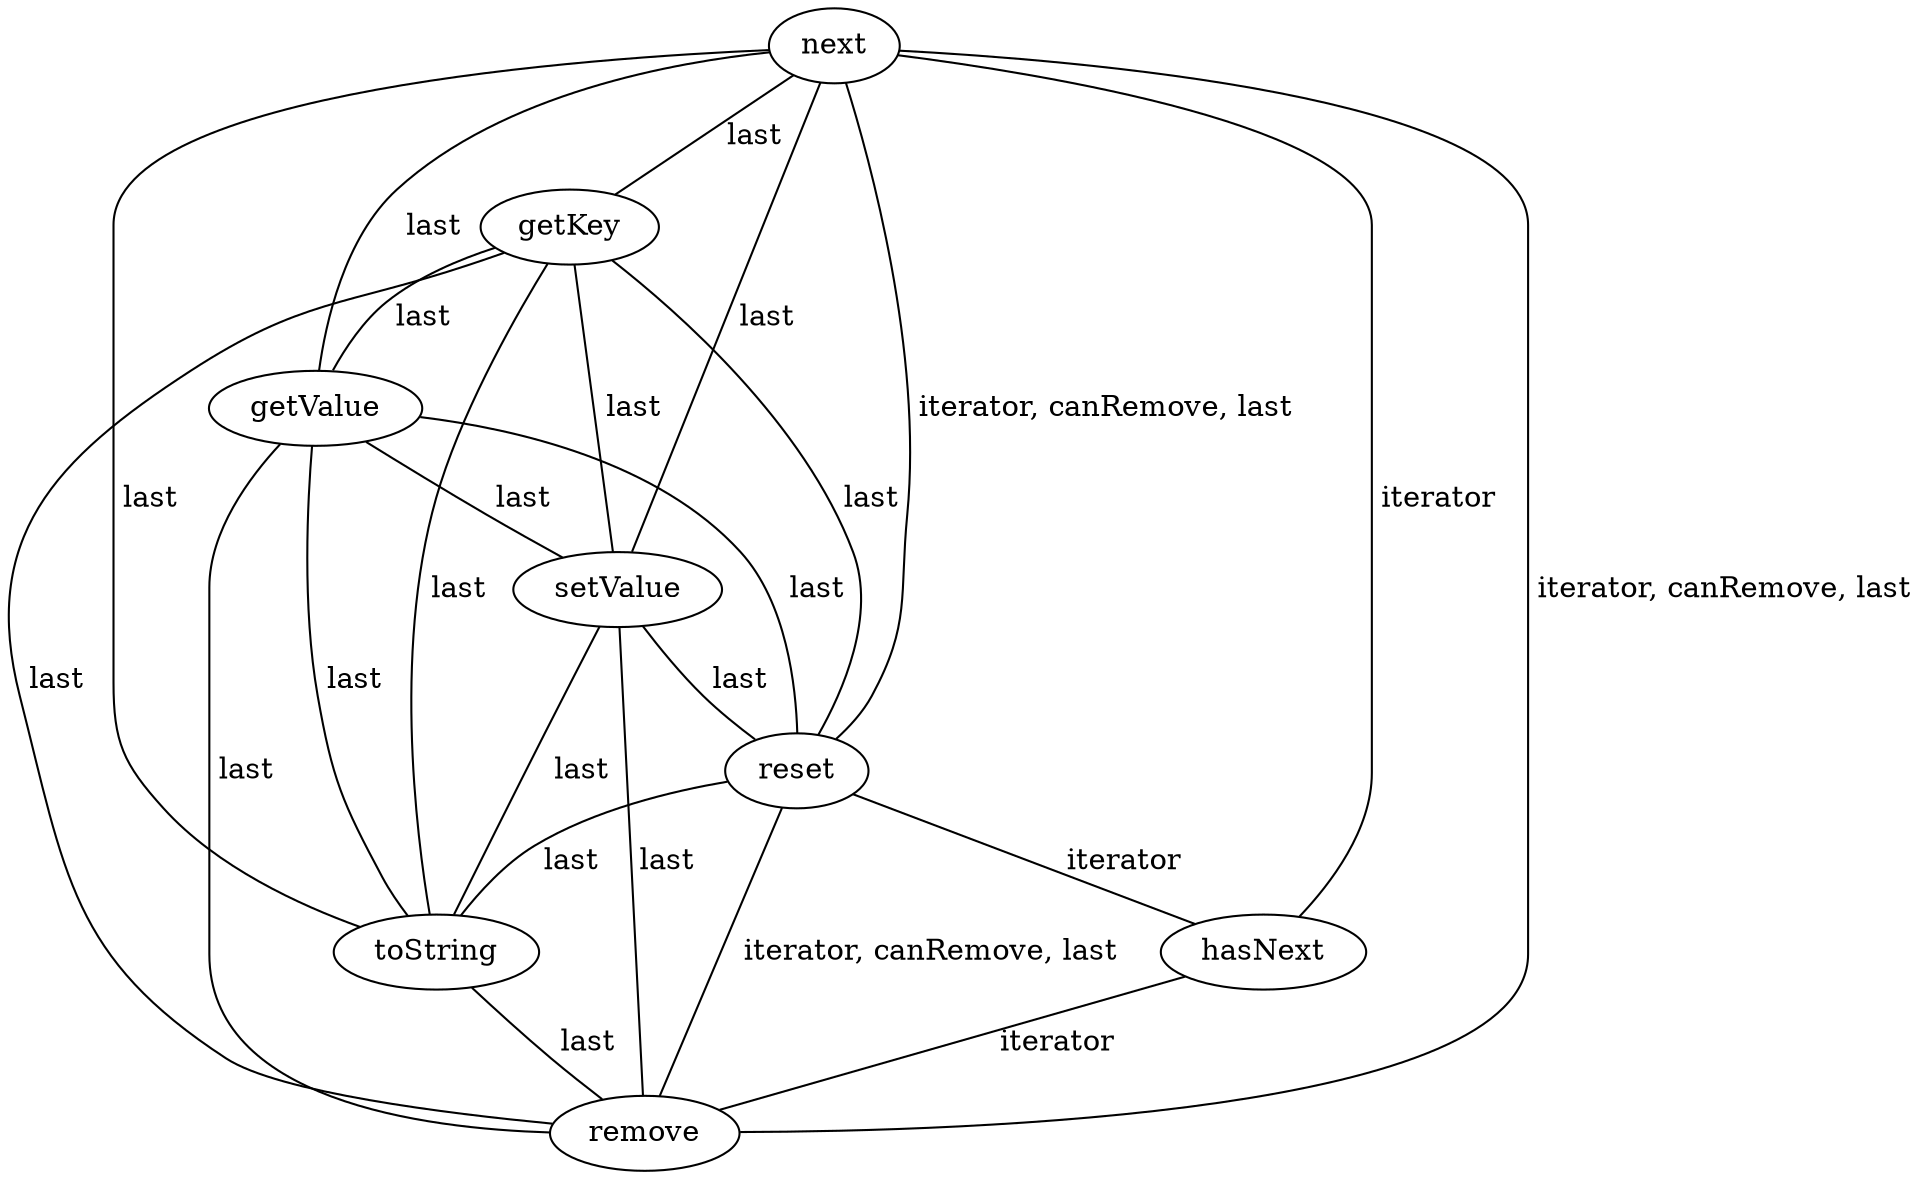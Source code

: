 digraph G {
next;
getKey;
getValue;
setValue;
reset;
hasNext;
toString;
remove;
next -> getKey [label=" last", dir=none];
next -> getValue [label=" last", dir=none];
next -> setValue [label=" last", dir=none];
next -> reset [label=" iterator, canRemove, last", dir=none];
next -> hasNext [label=" iterator", dir=none];
next -> toString [label=" last", dir=none];
next -> remove [label=" iterator, canRemove, last", dir=none];
getKey -> getValue [label=" last", dir=none];
getKey -> setValue [label=" last", dir=none];
getKey -> reset [label=" last", dir=none];
getKey -> toString [label=" last", dir=none];
getKey -> remove [label=" last", dir=none];
getValue -> setValue [label=" last", dir=none];
getValue -> reset [label=" last", dir=none];
getValue -> toString [label=" last", dir=none];
getValue -> remove [label=" last", dir=none];
setValue -> reset [label=" last", dir=none];
setValue -> toString [label=" last", dir=none];
setValue -> remove [label=" last", dir=none];
reset -> hasNext [label=" iterator", dir=none];
reset -> toString [label=" last", dir=none];
reset -> remove [label=" iterator, canRemove, last", dir=none];
hasNext -> remove [label=" iterator", dir=none];
toString -> remove [label=" last", dir=none];
}